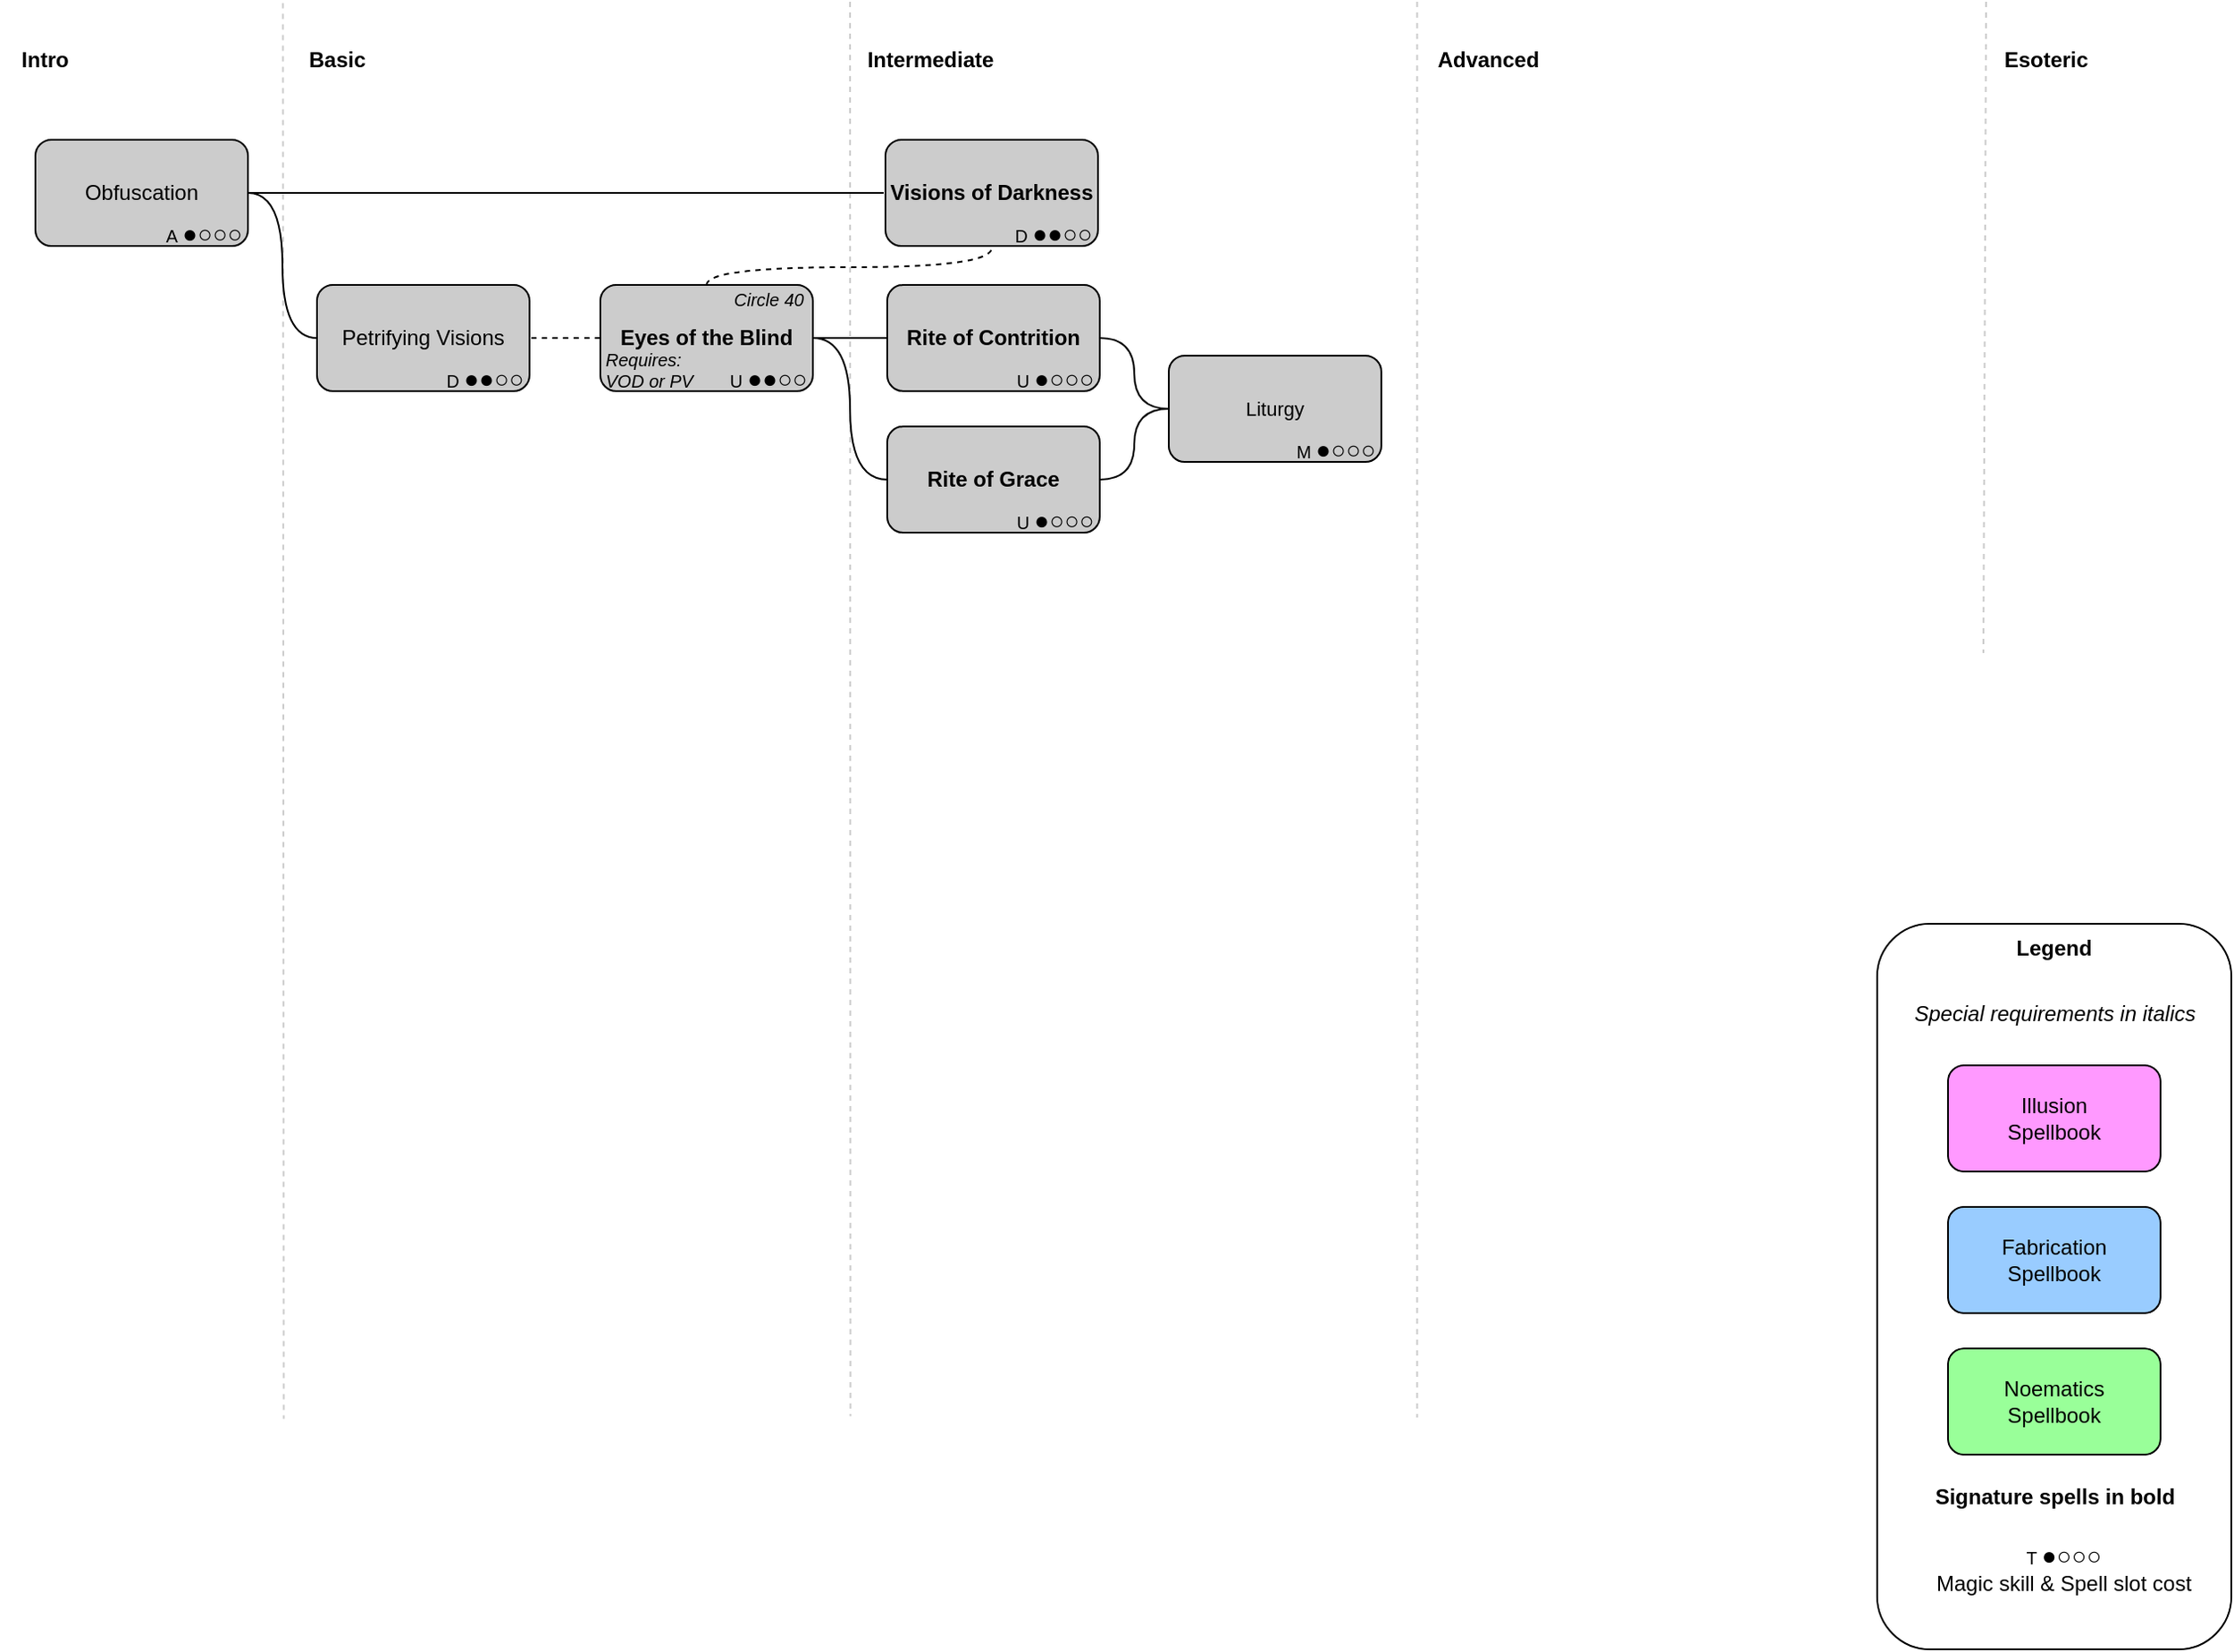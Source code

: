 <mxfile version="25.0.3">
  <diagram name="Page-1" id="FeEvy2p1AGuyqbEnBzWa">
    <mxGraphModel dx="2383" dy="3487" grid="1" gridSize="10" guides="1" tooltips="1" connect="1" arrows="1" fold="1" page="0" pageScale="1" pageWidth="1100" pageHeight="850" background="none" math="0" shadow="0">
      <root>
        <mxCell id="0" />
        <mxCell id="1" parent="0" />
        <mxCell id="0i_WqfY-Rk7737szvlj9-18" value="" style="endArrow=none;html=1;rounded=0;exitX=1;exitY=0.5;exitDx=0;exitDy=0;strokeColor=#FFFFFF;endFill=0;entryX=0;entryY=0.5;entryDx=0;entryDy=0;" parent="1" edge="1">
          <mxGeometry width="50" height="50" relative="1" as="geometry">
            <mxPoint x="-459" y="-2431.19" as="sourcePoint" />
            <mxPoint x="-259" y="-2431.19" as="targetPoint" />
          </mxGeometry>
        </mxCell>
        <mxCell id="0i_WqfY-Rk7737szvlj9-17" value="" style="endArrow=none;html=1;rounded=0;exitX=1;exitY=0.5;exitDx=0;exitDy=0;strokeColor=#FFFFFF;endFill=0;entryX=0;entryY=0.5;entryDx=0;entryDy=0;" parent="1" edge="1">
          <mxGeometry width="50" height="50" relative="1" as="geometry">
            <mxPoint x="-779" y="-2431.24" as="sourcePoint" />
            <mxPoint x="-579" y="-2431.24" as="targetPoint" />
          </mxGeometry>
        </mxCell>
        <mxCell id="R4217yQQA2lsA9HlF9bg-10" value="" style="endArrow=none;html=1;rounded=0;exitX=1;exitY=0.5;exitDx=0;exitDy=0;strokeColor=#FFFFFF;endFill=0;entryX=0;entryY=0.5;entryDx=0;entryDy=0;" parent="1" edge="1">
          <mxGeometry width="50" height="50" relative="1" as="geometry">
            <mxPoint x="-940" y="-2431" as="sourcePoint" />
            <mxPoint x="-900" y="-2431" as="targetPoint" />
          </mxGeometry>
        </mxCell>
        <mxCell id="J4q1xMHX7jqLUPQSf7GN-16" value="" style="html=1;rounded=0;strokeColor=#CCCCCC;strokeWidth=1;endArrow=none;endFill=0;dashed=1;exitX=0.884;exitY=0;exitDx=0;exitDy=0;exitPerimeter=0;" parent="1" edge="1">
          <mxGeometry width="100" relative="1" as="geometry">
            <mxPoint x="41.52" y="-2540" as="sourcePoint" />
            <mxPoint x="40" y="-2172" as="targetPoint" />
          </mxGeometry>
        </mxCell>
        <mxCell id="8By_QkY793YM4N230Kt9-9" value="" style="html=1;rounded=0;strokeColor=#CCCCCC;strokeWidth=1;endArrow=none;endFill=0;dashed=1;exitX=0.117;exitY=0.001;exitDx=0;exitDy=0;exitPerimeter=0;entryX=0.133;entryY=1.001;entryDx=0;entryDy=0;entryPerimeter=0;" parent="1" edge="1">
          <mxGeometry width="100" relative="1" as="geometry">
            <mxPoint x="-920.24" y="-2539.22" as="sourcePoint" />
            <mxPoint x="-919.76" y="-1739.2" as="targetPoint" />
          </mxGeometry>
        </mxCell>
        <mxCell id="8By_QkY793YM4N230Kt9-1" value="Obfuscation" style="rounded=1;whiteSpace=wrap;html=1;strokeColor=#000000;fillColor=#CCCCCC;fontColor=#000000;fontStyle=0" parent="1" vertex="1">
          <mxGeometry x="-1060" y="-2462" width="120" height="60" as="geometry" />
        </mxCell>
        <mxCell id="8By_QkY793YM4N230Kt9-2" value="Petrifying Visions" style="rounded=1;whiteSpace=wrap;html=1;strokeColor=#000000;fillColor=#CCCCCC;fontColor=#000000;fontStyle=0" parent="1" vertex="1">
          <mxGeometry x="-901" y="-2380" width="120" height="60" as="geometry" />
        </mxCell>
        <mxCell id="8By_QkY793YM4N230Kt9-3" value="Visions of Darkness" style="rounded=1;whiteSpace=wrap;html=1;strokeColor=#000000;fillColor=#CCCCCC;fontColor=#000000;fontStyle=1" parent="1" vertex="1">
          <mxGeometry x="-580" y="-2462" width="120" height="60" as="geometry" />
        </mxCell>
        <mxCell id="8By_QkY793YM4N230Kt9-98" value="&lt;font style=&quot;font-size: 10px;&quot;&gt;A&amp;nbsp;&lt;/font&gt;&lt;font style=&quot;font-size: 14px;&quot;&gt;●○○○&lt;/font&gt;" style="text;html=1;align=right;verticalAlign=bottom;resizable=0;points=[];autosize=1;fontColor=#000000;spacing=0;spacingRight=4;spacingBottom=-2;" parent="1" vertex="1">
          <mxGeometry x="-1000" y="-2422" width="60" height="20" as="geometry" />
        </mxCell>
        <mxCell id="8By_QkY793YM4N230Kt9-99" value="&lt;font style=&quot;font-size: 10px;&quot;&gt;D&amp;nbsp;&lt;/font&gt;&lt;font style=&quot;font-size: 14px;&quot;&gt;●●○○&lt;/font&gt;" style="text;html=1;align=right;verticalAlign=bottom;resizable=0;points=[];autosize=1;fontColor=#000000;spacing=0;spacingRight=4;spacingBottom=-2;" parent="1" vertex="1">
          <mxGeometry x="-851" y="-2340" width="70" height="20" as="geometry" />
        </mxCell>
        <mxCell id="8By_QkY793YM4N230Kt9-100" value="&lt;font style=&quot;font-size: 10px;&quot;&gt;D &lt;/font&gt;&lt;font style=&quot;font-size: 14px;&quot;&gt;●●○○&lt;/font&gt;" style="text;html=1;align=right;verticalAlign=bottom;resizable=0;points=[];autosize=1;fontColor=#000000;spacing=0;spacingRight=4;spacingBottom=-2;" parent="1" vertex="1">
          <mxGeometry x="-530" y="-2422" width="70" height="20" as="geometry" />
        </mxCell>
        <mxCell id="8By_QkY793YM4N230Kt9-124" value="&lt;b&gt;Intro&lt;/b&gt;" style="text;html=1;align=center;verticalAlign=middle;resizable=0;points=[];autosize=1;strokeColor=none;fillColor=none;labelPosition=center;verticalLabelPosition=middle;fontColor=#000000;" parent="1" vertex="1">
          <mxGeometry x="-1080" y="-2522" width="50" height="30" as="geometry" />
        </mxCell>
        <mxCell id="8By_QkY793YM4N230Kt9-125" value="&lt;b&gt;Basic&lt;/b&gt;" style="text;html=1;align=center;verticalAlign=middle;resizable=0;points=[];autosize=1;strokeColor=none;fillColor=none;labelPosition=center;verticalLabelPosition=middle;fontColor=#000000;" parent="1" vertex="1">
          <mxGeometry x="-920" y="-2522" width="60" height="30" as="geometry" />
        </mxCell>
        <mxCell id="8By_QkY793YM4N230Kt9-126" value="&lt;b&gt;Intermediate&lt;br&gt;&lt;/b&gt;" style="text;html=1;align=center;verticalAlign=middle;resizable=0;points=[];autosize=1;strokeColor=none;fillColor=none;labelPosition=center;verticalLabelPosition=middle;fontColor=#000000;" parent="1" vertex="1">
          <mxGeometry x="-600" y="-2522" width="90" height="30" as="geometry" />
        </mxCell>
        <mxCell id="8By_QkY793YM4N230Kt9-127" value="&lt;b&gt;Advanced&lt;br&gt;&lt;/b&gt;" style="text;html=1;align=center;verticalAlign=middle;resizable=0;points=[];autosize=1;strokeColor=none;fillColor=none;labelPosition=center;verticalLabelPosition=middle;fontColor=#000000;" parent="1" vertex="1">
          <mxGeometry x="-280" y="-2522" width="80" height="30" as="geometry" />
        </mxCell>
        <mxCell id="8By_QkY793YM4N230Kt9-128" value="&lt;b&gt;Esoteric&lt;br&gt;&lt;/b&gt;" style="text;html=1;align=center;verticalAlign=middle;resizable=0;points=[];autosize=1;strokeColor=none;fillColor=none;labelPosition=center;verticalLabelPosition=middle;fontColor=#000000;" parent="1" vertex="1">
          <mxGeometry x="40" y="-2522" width="70" height="30" as="geometry" />
        </mxCell>
        <mxCell id="8By_QkY793YM4N230Kt9-130" value="&lt;b style=&quot;color: rgb(0, 0, 0);&quot;&gt;Legend&lt;/b&gt;&lt;font color=&quot;#000000&quot;&gt;&lt;b&gt;&lt;br&gt;&lt;/b&gt;&lt;/font&gt;" style="rounded=1;whiteSpace=wrap;html=1;strokeColor=#000000;fillColor=none;verticalAlign=top;" parent="1" vertex="1">
          <mxGeometry x="-20" y="-2019" width="200" height="410" as="geometry" />
        </mxCell>
        <mxCell id="8By_QkY793YM4N230Kt9-131" value="Illusion&lt;br&gt;Spellbook" style="rounded=1;whiteSpace=wrap;html=1;strokeColor=#000000;fillColor=#ff99ff;fontColor=#000000;" parent="1" vertex="1">
          <mxGeometry x="20" y="-1939" width="120" height="60" as="geometry" />
        </mxCell>
        <mxCell id="8By_QkY793YM4N230Kt9-133" value="Fabrication&lt;br&gt;Spellbook" style="rounded=1;whiteSpace=wrap;html=1;strokeColor=#000000;fillColor=#99ccff;fontColor=#000000;" parent="1" vertex="1">
          <mxGeometry x="20" y="-1859" width="120" height="60" as="geometry" />
        </mxCell>
        <mxCell id="8By_QkY793YM4N230Kt9-134" value="Noematics&lt;br&gt;Spellbook" style="rounded=1;whiteSpace=wrap;html=1;strokeColor=#000000;fillColor=#99FF99;fontColor=#000000;" parent="1" vertex="1">
          <mxGeometry x="20" y="-1779" width="120" height="60" as="geometry" />
        </mxCell>
        <mxCell id="8By_QkY793YM4N230Kt9-136" value="&lt;font style=&quot;&quot;&gt;&lt;b style=&quot;font-size: 12px;&quot;&gt;Signature spells in bold&lt;/b&gt;&lt;br&gt;&lt;/font&gt;" style="text;html=1;align=center;verticalAlign=middle;resizable=0;points=[];autosize=1;strokeColor=none;fillColor=none;fontColor=#000000;" parent="1" vertex="1">
          <mxGeometry y="-1710" width="160" height="30" as="geometry" />
        </mxCell>
        <mxCell id="8By_QkY793YM4N230Kt9-150" value="&lt;font color=&quot;#000000&quot; style=&quot;font-size: 12px;&quot;&gt;&lt;i style=&quot;font-size: 12px;&quot;&gt;Special requirements in italics&lt;/i&gt;&lt;/font&gt;" style="text;html=1;align=center;verticalAlign=middle;resizable=0;points=[];autosize=1;strokeColor=none;fillColor=none;fontSize=12;" parent="1" vertex="1">
          <mxGeometry x="-10" y="-1983" width="180" height="30" as="geometry" />
        </mxCell>
        <mxCell id="J4q1xMHX7jqLUPQSf7GN-14" value="" style="html=1;rounded=0;strokeColor=#CCCCCC;strokeWidth=1;endArrow=none;endFill=0;dashed=1;entryX=0.383;entryY=0.999;entryDx=0;entryDy=0;entryPerimeter=0;" parent="1" edge="1">
          <mxGeometry width="100" relative="1" as="geometry">
            <mxPoint x="-600" y="-2540" as="sourcePoint" />
            <mxPoint x="-599.76" y="-1740.8" as="targetPoint" />
          </mxGeometry>
        </mxCell>
        <mxCell id="J4q1xMHX7jqLUPQSf7GN-15" value="" style="html=1;rounded=0;strokeColor=#CCCCCC;strokeWidth=1;endArrow=none;endFill=0;dashed=1;exitX=0.633;exitY=0;exitDx=0;exitDy=0;exitPerimeter=0;entryX=0.633;entryY=1;entryDx=0;entryDy=0;entryPerimeter=0;" parent="1" edge="1">
          <mxGeometry width="100" relative="1" as="geometry">
            <mxPoint x="-279.76" y="-2540" as="sourcePoint" />
            <mxPoint x="-279.76" y="-1740" as="targetPoint" />
          </mxGeometry>
        </mxCell>
        <mxCell id="CHL94sCa6Dml9rrqsUCZ-2" value="&lt;b&gt;Intro&lt;/b&gt;" style="text;html=1;align=center;verticalAlign=middle;resizable=0;points=[];autosize=1;strokeColor=none;fillColor=none;labelPosition=center;verticalLabelPosition=middle;fontColor=#FFFFFF;" parent="1" vertex="1">
          <mxGeometry x="-1080" y="-2512" width="50" height="30" as="geometry" />
        </mxCell>
        <mxCell id="CHL94sCa6Dml9rrqsUCZ-3" value="&lt;b&gt;Basic&lt;/b&gt;" style="text;html=1;align=center;verticalAlign=middle;resizable=0;points=[];autosize=1;strokeColor=none;fillColor=none;labelPosition=center;verticalLabelPosition=middle;fontColor=#FFFFFF;" parent="1" vertex="1">
          <mxGeometry x="-920" y="-2512" width="60" height="30" as="geometry" />
        </mxCell>
        <mxCell id="CHL94sCa6Dml9rrqsUCZ-4" value="&lt;b&gt;Intermediate&lt;br&gt;&lt;/b&gt;" style="text;html=1;align=center;verticalAlign=middle;resizable=0;points=[];autosize=1;strokeColor=none;fillColor=none;labelPosition=center;verticalLabelPosition=middle;fontColor=#FFFFFF;" parent="1" vertex="1">
          <mxGeometry x="-600" y="-2512" width="90" height="30" as="geometry" />
        </mxCell>
        <mxCell id="CHL94sCa6Dml9rrqsUCZ-5" value="&lt;b&gt;Advanced&lt;br&gt;&lt;/b&gt;" style="text;html=1;align=center;verticalAlign=middle;resizable=0;points=[];autosize=1;strokeColor=none;fillColor=none;labelPosition=center;verticalLabelPosition=middle;fontColor=#FFFFFF;" parent="1" vertex="1">
          <mxGeometry x="-280" y="-2512" width="80" height="30" as="geometry" />
        </mxCell>
        <mxCell id="CHL94sCa6Dml9rrqsUCZ-6" value="&lt;b&gt;Esoteric&lt;br&gt;&lt;/b&gt;" style="text;html=1;align=center;verticalAlign=middle;resizable=0;points=[];autosize=1;strokeColor=none;fillColor=none;labelPosition=center;verticalLabelPosition=middle;fontColor=#FFFFFF;" parent="1" vertex="1">
          <mxGeometry x="40" y="-2512" width="70" height="30" as="geometry" />
        </mxCell>
        <mxCell id="CHL94sCa6Dml9rrqsUCZ-14" value="&lt;b&gt;Intro&lt;/b&gt;" style="text;html=1;align=center;verticalAlign=middle;resizable=0;points=[];autosize=1;strokeColor=none;fillColor=none;labelPosition=center;verticalLabelPosition=middle;fontColor=#FFFFFF;" parent="1" vertex="1">
          <mxGeometry x="-1080" y="-2512" width="50" height="30" as="geometry" />
        </mxCell>
        <mxCell id="CHL94sCa6Dml9rrqsUCZ-15" value="&lt;b&gt;Basic&lt;/b&gt;" style="text;html=1;align=center;verticalAlign=middle;resizable=0;points=[];autosize=1;strokeColor=none;fillColor=none;labelPosition=center;verticalLabelPosition=middle;fontColor=#FFFFFF;" parent="1" vertex="1">
          <mxGeometry x="-920" y="-2512" width="60" height="30" as="geometry" />
        </mxCell>
        <mxCell id="CHL94sCa6Dml9rrqsUCZ-17" value="&lt;b&gt;Advanced&lt;br&gt;&lt;/b&gt;" style="text;html=1;align=center;verticalAlign=middle;resizable=0;points=[];autosize=1;strokeColor=none;fillColor=none;labelPosition=center;verticalLabelPosition=middle;fontColor=#FFFFFF;" parent="1" vertex="1">
          <mxGeometry x="-280" y="-2512" width="80" height="30" as="geometry" />
        </mxCell>
        <mxCell id="CHL94sCa6Dml9rrqsUCZ-18" value="&lt;b&gt;Esoteric&lt;br&gt;&lt;/b&gt;" style="text;html=1;align=center;verticalAlign=middle;resizable=0;points=[];autosize=1;strokeColor=none;fillColor=none;labelPosition=center;verticalLabelPosition=middle;fontColor=#FFFFFF;" parent="1" vertex="1">
          <mxGeometry x="40" y="-2512" width="70" height="30" as="geometry" />
        </mxCell>
        <mxCell id="Sw0A1otwbw1RRHu9e6Gp-4" value="&lt;font color=&quot;#000000&quot;&gt;&lt;b&gt;&lt;br&gt;&lt;/b&gt;&lt;/font&gt;&lt;b style=&quot;&quot;&gt;&lt;font color=&quot;#ffffff&quot;&gt;Legend&lt;/font&gt;&lt;/b&gt;&lt;font color=&quot;#000000&quot;&gt;&lt;b&gt;&lt;br&gt;&lt;/b&gt;&lt;/font&gt;" style="rounded=1;whiteSpace=wrap;html=1;strokeColor=#FFFFFF;fillColor=none;verticalAlign=top;" parent="1" vertex="1">
          <mxGeometry x="-19" y="-2018" width="198" height="408" as="geometry" />
        </mxCell>
        <mxCell id="Sw0A1otwbw1RRHu9e6Gp-9" value="&lt;font color=&quot;#ffffff&quot; style=&quot;font-size: 12px;&quot;&gt;&lt;i style=&quot;font-size: 12px;&quot;&gt;Special requirements in italics&lt;/i&gt;&lt;/font&gt;" style="text;html=1;align=center;verticalAlign=middle;resizable=0;points=[];autosize=1;strokeColor=none;fillColor=none;fontSize=12;" parent="1" vertex="1">
          <mxGeometry x="-10" y="-1971" width="180" height="30" as="geometry" />
        </mxCell>
        <mxCell id="Sw0A1otwbw1RRHu9e6Gp-12" value="&lt;font color=&quot;#ffffff&quot; style=&quot;&quot;&gt;&lt;font style=&quot;font-size: 10px;&quot;&gt;T &lt;/font&gt;&lt;font style=&quot;font-size: 14px;&quot;&gt;●○○○&lt;/font&gt;&lt;br&gt;&lt;font style=&quot;font-size: 12px;&quot;&gt;Magic skill &amp;amp; Spell slot cost&lt;/font&gt;&lt;/font&gt;" style="text;html=1;align=center;verticalAlign=middle;resizable=0;points=[];autosize=1;strokeColor=none;fillColor=none;fontColor=#000000;" parent="1" vertex="1">
          <mxGeometry y="-1649" width="170" height="40" as="geometry" />
        </mxCell>
        <mxCell id="Sw0A1otwbw1RRHu9e6Gp-14" value="&lt;font style=&quot;&quot;&gt;&lt;b style=&quot;font-size: 12px;&quot;&gt;&lt;font color=&quot;#ffffff&quot;&gt;Signature spells in bold&lt;/font&gt;&lt;/b&gt;&lt;br&gt;&lt;/font&gt;" style="text;html=1;align=center;verticalAlign=middle;resizable=0;points=[];autosize=1;strokeColor=none;fillColor=none;fontColor=#000000;" parent="1" vertex="1">
          <mxGeometry y="-1698" width="160" height="30" as="geometry" />
        </mxCell>
        <mxCell id="Sw0A1otwbw1RRHu9e6Gp-15" value="&lt;font style=&quot;&quot;&gt;&lt;font style=&quot;font-size: 10px;&quot;&gt;T &lt;/font&gt;&lt;font style=&quot;font-size: 14px;&quot;&gt;●○○○&lt;/font&gt;&lt;br&gt;&lt;font style=&quot;font-size: 12px;&quot;&gt;Magic skill &amp;amp; Spell slot cost&lt;/font&gt;&lt;/font&gt;" style="text;html=1;align=center;verticalAlign=middle;resizable=0;points=[];autosize=1;strokeColor=none;fillColor=none;fontColor=#000000;" parent="1" vertex="1">
          <mxGeometry y="-1675" width="170" height="40" as="geometry" />
        </mxCell>
        <mxCell id="0i_WqfY-Rk7737szvlj9-31" value="" style="rounded=1;whiteSpace=wrap;html=1;strokeColor=#FFFFFF;fillColor=none;fontColor=#000000;glass=0;shadow=0;" parent="1" vertex="1">
          <mxGeometry x="19" y="-1940" width="122" height="62" as="geometry" />
        </mxCell>
        <mxCell id="0i_WqfY-Rk7737szvlj9-32" value="" style="rounded=1;whiteSpace=wrap;html=1;strokeColor=#FFFFFF;fillColor=none;fontColor=#000000;glass=0;shadow=0;" parent="1" vertex="1">
          <mxGeometry x="19" y="-1860" width="122" height="62" as="geometry" />
        </mxCell>
        <mxCell id="0i_WqfY-Rk7737szvlj9-33" value="" style="rounded=1;whiteSpace=wrap;html=1;strokeColor=#FFFFFF;fillColor=none;fontColor=#000000;glass=0;shadow=0;" parent="1" vertex="1">
          <mxGeometry x="19" y="-1780" width="122" height="62" as="geometry" />
        </mxCell>
        <mxCell id="eg2xaZfrYDTzJc7Hqczu-8" value="Eyes of the Blind" style="rounded=1;whiteSpace=wrap;html=1;strokeColor=#000000;fillColor=#CCCCCC;fontColor=#000000;fontStyle=1" vertex="1" parent="1">
          <mxGeometry x="-741" y="-2380" width="120" height="60" as="geometry" />
        </mxCell>
        <mxCell id="eg2xaZfrYDTzJc7Hqczu-9" value="&lt;font style=&quot;font-size: 10px;&quot;&gt;U&amp;nbsp;&lt;/font&gt;&lt;font style=&quot;font-size: 14px;&quot;&gt;●●○○&lt;/font&gt;" style="text;html=1;align=right;verticalAlign=bottom;resizable=0;points=[];autosize=1;fontColor=#000000;spacing=0;spacingRight=4;spacingBottom=-2;" vertex="1" parent="1">
          <mxGeometry x="-691" y="-2340" width="70" height="20" as="geometry" />
        </mxCell>
        <mxCell id="eg2xaZfrYDTzJc7Hqczu-11" value="" style="endArrow=none;html=1;rounded=0;curved=1;exitX=1;exitY=0.5;exitDx=0;exitDy=0;entryX=0;entryY=0.5;entryDx=0;entryDy=0;" edge="1" parent="1" source="8By_QkY793YM4N230Kt9-1">
          <mxGeometry width="50" height="50" relative="1" as="geometry">
            <mxPoint x="-890" y="-2422" as="sourcePoint" />
            <mxPoint x="-581" y="-2432" as="targetPoint" />
          </mxGeometry>
        </mxCell>
        <mxCell id="eg2xaZfrYDTzJc7Hqczu-12" value="" style="endArrow=none;html=1;rounded=0;curved=1;exitX=1;exitY=0.5;exitDx=0;exitDy=0;entryX=0;entryY=0.5;entryDx=0;entryDy=0;edgeStyle=orthogonalEdgeStyle;" edge="1" parent="1" source="8By_QkY793YM4N230Kt9-1" target="8By_QkY793YM4N230Kt9-2">
          <mxGeometry width="50" height="50" relative="1" as="geometry">
            <mxPoint x="-710" y="-2260" as="sourcePoint" />
            <mxPoint x="-660" y="-2310" as="targetPoint" />
          </mxGeometry>
        </mxCell>
        <mxCell id="eg2xaZfrYDTzJc7Hqczu-13" value="" style="endArrow=none;html=1;rounded=0;curved=1;entryX=0.5;entryY=1;entryDx=0;entryDy=0;exitX=0.5;exitY=0;exitDx=0;exitDy=0;edgeStyle=orthogonalEdgeStyle;dashed=1;" edge="1" parent="1" source="eg2xaZfrYDTzJc7Hqczu-8">
          <mxGeometry width="50" height="50" relative="1" as="geometry">
            <mxPoint x="-700" y="-2250" as="sourcePoint" />
            <mxPoint x="-520" y="-2401" as="targetPoint" />
          </mxGeometry>
        </mxCell>
        <mxCell id="eg2xaZfrYDTzJc7Hqczu-14" value="" style="endArrow=none;html=1;rounded=0;curved=1;edgeStyle=orthogonalEdgeStyle;dashed=1;" edge="1" parent="1">
          <mxGeometry width="50" height="50" relative="1" as="geometry">
            <mxPoint x="-780" y="-2350" as="sourcePoint" />
            <mxPoint x="-740" y="-2350" as="targetPoint" />
          </mxGeometry>
        </mxCell>
        <mxCell id="eg2xaZfrYDTzJc7Hqczu-15" value="Rite of Contrition" style="rounded=1;whiteSpace=wrap;html=1;strokeColor=#000000;fillColor=#CCCCCC;fontColor=#000000;fontStyle=1" vertex="1" parent="1">
          <mxGeometry x="-579" y="-2380" width="120" height="60" as="geometry" />
        </mxCell>
        <mxCell id="eg2xaZfrYDTzJc7Hqczu-16" value="&lt;font style=&quot;font-size: 10px;&quot;&gt;U&amp;nbsp;&lt;/font&gt;&lt;font style=&quot;font-size: 14px;&quot;&gt;●○○○&lt;/font&gt;" style="text;html=1;align=right;verticalAlign=bottom;resizable=0;points=[];autosize=1;fontColor=#000000;spacing=0;spacingRight=4;spacingBottom=-2;" vertex="1" parent="1">
          <mxGeometry x="-529" y="-2340" width="70" height="20" as="geometry" />
        </mxCell>
        <mxCell id="eg2xaZfrYDTzJc7Hqczu-17" value="Rite of Grace" style="rounded=1;whiteSpace=wrap;html=1;strokeColor=#000000;fillColor=#CCCCCC;fontColor=#000000;fontStyle=1" vertex="1" parent="1">
          <mxGeometry x="-579" y="-2300" width="120" height="60" as="geometry" />
        </mxCell>
        <mxCell id="eg2xaZfrYDTzJc7Hqczu-18" value="&lt;font style=&quot;font-size: 10px;&quot;&gt;U &lt;/font&gt;&lt;font style=&quot;font-size: 14px;&quot;&gt;●○○○&lt;/font&gt;" style="text;html=1;align=right;verticalAlign=bottom;resizable=0;points=[];autosize=1;fontColor=#000000;spacing=0;spacingRight=4;spacingBottom=-2;" vertex="1" parent="1">
          <mxGeometry x="-529" y="-2260" width="70" height="20" as="geometry" />
        </mxCell>
        <mxCell id="eg2xaZfrYDTzJc7Hqczu-19" value="" style="endArrow=none;html=1;rounded=0;curved=1;edgeStyle=orthogonalEdgeStyle;exitX=0;exitY=0.5;exitDx=0;exitDy=0;entryX=1;entryY=0.5;entryDx=0;entryDy=0;" edge="1" parent="1" source="eg2xaZfrYDTzJc7Hqczu-17" target="eg2xaZfrYDTzJc7Hqczu-8">
          <mxGeometry width="50" height="50" relative="1" as="geometry">
            <mxPoint x="-620" y="-2350" as="sourcePoint" />
            <mxPoint x="-620" y="-2350" as="targetPoint" />
          </mxGeometry>
        </mxCell>
        <mxCell id="eg2xaZfrYDTzJc7Hqczu-20" value="" style="endArrow=none;html=1;rounded=0;strokeColor=default;align=center;verticalAlign=middle;fontFamily=Helvetica;fontSize=11;fontColor=default;labelBackgroundColor=default;edgeStyle=orthogonalEdgeStyle;curved=1;exitX=1;exitY=0.5;exitDx=0;exitDy=0;entryX=0;entryY=0.5;entryDx=0;entryDy=0;" edge="1" parent="1" source="eg2xaZfrYDTzJc7Hqczu-8" target="eg2xaZfrYDTzJc7Hqczu-15">
          <mxGeometry width="50" height="50" relative="1" as="geometry">
            <mxPoint x="-600" y="-2270" as="sourcePoint" />
            <mxPoint x="-550" y="-2320" as="targetPoint" />
          </mxGeometry>
        </mxCell>
        <mxCell id="eg2xaZfrYDTzJc7Hqczu-28" value="&lt;font color=&quot;#000000&quot; style=&quot;font-size: 10px;&quot;&gt;&lt;i style=&quot;font-size: 10px;&quot;&gt;Requires:&lt;/i&gt;&lt;/font&gt;&lt;div&gt;&lt;font color=&quot;#000000&quot; style=&quot;font-size: 10px;&quot;&gt;&lt;i style=&quot;font-size: 10px;&quot;&gt;VOD&amp;nbsp;&lt;/i&gt;&lt;/font&gt;&lt;i style=&quot;background-color: initial;&quot;&gt;or PV&lt;/i&gt;&lt;/div&gt;" style="text;html=1;align=left;verticalAlign=middle;resizable=0;points=[];autosize=1;strokeColor=none;fillColor=none;fontSize=10;" vertex="1" parent="1">
          <mxGeometry x="-740" y="-2352" width="70" height="40" as="geometry" />
        </mxCell>
        <mxCell id="eg2xaZfrYDTzJc7Hqczu-31" value="&lt;font color=&quot;#000000&quot; style=&quot;font-size: 10px;&quot;&gt;&lt;i style=&quot;font-size: 10px;&quot;&gt;Circle 40&lt;/i&gt;&lt;/font&gt;" style="text;html=1;align=right;verticalAlign=middle;resizable=0;points=[];autosize=1;strokeColor=none;fillColor=none;fontSize=10;" vertex="1" parent="1">
          <mxGeometry x="-685" y="-2387" width="60" height="30" as="geometry" />
        </mxCell>
        <mxCell id="eg2xaZfrYDTzJc7Hqczu-42" value="&lt;span style=&quot;font-weight: normal;&quot;&gt;Liturgy&lt;/span&gt;" style="rounded=1;whiteSpace=wrap;html=1;strokeColor=#000000;fillColor=#CCCCCC;fontColor=#000000;fontStyle=1;fontFamily=Helvetica;fontSize=11;labelBackgroundColor=#CCCCCC;" vertex="1" parent="1">
          <mxGeometry x="-420" y="-2340" width="120" height="60" as="geometry" />
        </mxCell>
        <mxCell id="eg2xaZfrYDTzJc7Hqczu-46" value="&lt;font style=&quot;font-size: 10px;&quot;&gt;M&amp;nbsp;&lt;/font&gt;&lt;font style=&quot;font-size: 14px;&quot;&gt;●○○○&lt;/font&gt;" style="text;html=1;align=right;verticalAlign=bottom;resizable=0;points=[];autosize=1;fontColor=#000000;spacing=0;spacingRight=4;spacingBottom=-2;" vertex="1" parent="1">
          <mxGeometry x="-370" y="-2300" width="70" height="20" as="geometry" />
        </mxCell>
        <mxCell id="eg2xaZfrYDTzJc7Hqczu-47" value="" style="endArrow=none;html=1;rounded=0;strokeColor=default;align=center;verticalAlign=middle;fontFamily=Helvetica;fontSize=11;fontColor=default;labelBackgroundColor=default;edgeStyle=orthogonalEdgeStyle;curved=1;entryX=0;entryY=0.5;entryDx=0;entryDy=0;exitX=1;exitY=0.5;exitDx=0;exitDy=0;" edge="1" parent="1" source="eg2xaZfrYDTzJc7Hqczu-17" target="eg2xaZfrYDTzJc7Hqczu-42">
          <mxGeometry width="50" height="50" relative="1" as="geometry">
            <mxPoint x="-720" y="-2180" as="sourcePoint" />
            <mxPoint x="-670" y="-2230" as="targetPoint" />
          </mxGeometry>
        </mxCell>
        <mxCell id="eg2xaZfrYDTzJc7Hqczu-48" value="" style="endArrow=none;html=1;rounded=0;strokeColor=default;align=center;verticalAlign=middle;fontFamily=Helvetica;fontSize=11;fontColor=default;labelBackgroundColor=default;edgeStyle=orthogonalEdgeStyle;curved=1;entryX=0;entryY=0.5;entryDx=0;entryDy=0;exitX=1;exitY=0.5;exitDx=0;exitDy=0;" edge="1" parent="1" source="eg2xaZfrYDTzJc7Hqczu-15" target="eg2xaZfrYDTzJc7Hqczu-42">
          <mxGeometry width="50" height="50" relative="1" as="geometry">
            <mxPoint x="-710" y="-2170" as="sourcePoint" />
            <mxPoint x="-660" y="-2220" as="targetPoint" />
          </mxGeometry>
        </mxCell>
      </root>
    </mxGraphModel>
  </diagram>
</mxfile>
